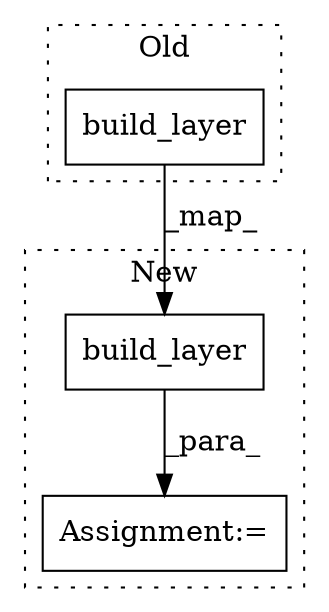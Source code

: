 digraph G {
subgraph cluster0 {
1 [label="build_layer" a="32" s="2071,2134" l="12,1" shape="box"];
label = "Old";
style="dotted";
}
subgraph cluster1 {
2 [label="build_layer" a="32" s="2238,2301" l="12,1" shape="box"];
3 [label="Assignment:=" a="7" s="2227" l="1" shape="box"];
label = "New";
style="dotted";
}
1 -> 2 [label="_map_"];
2 -> 3 [label="_para_"];
}